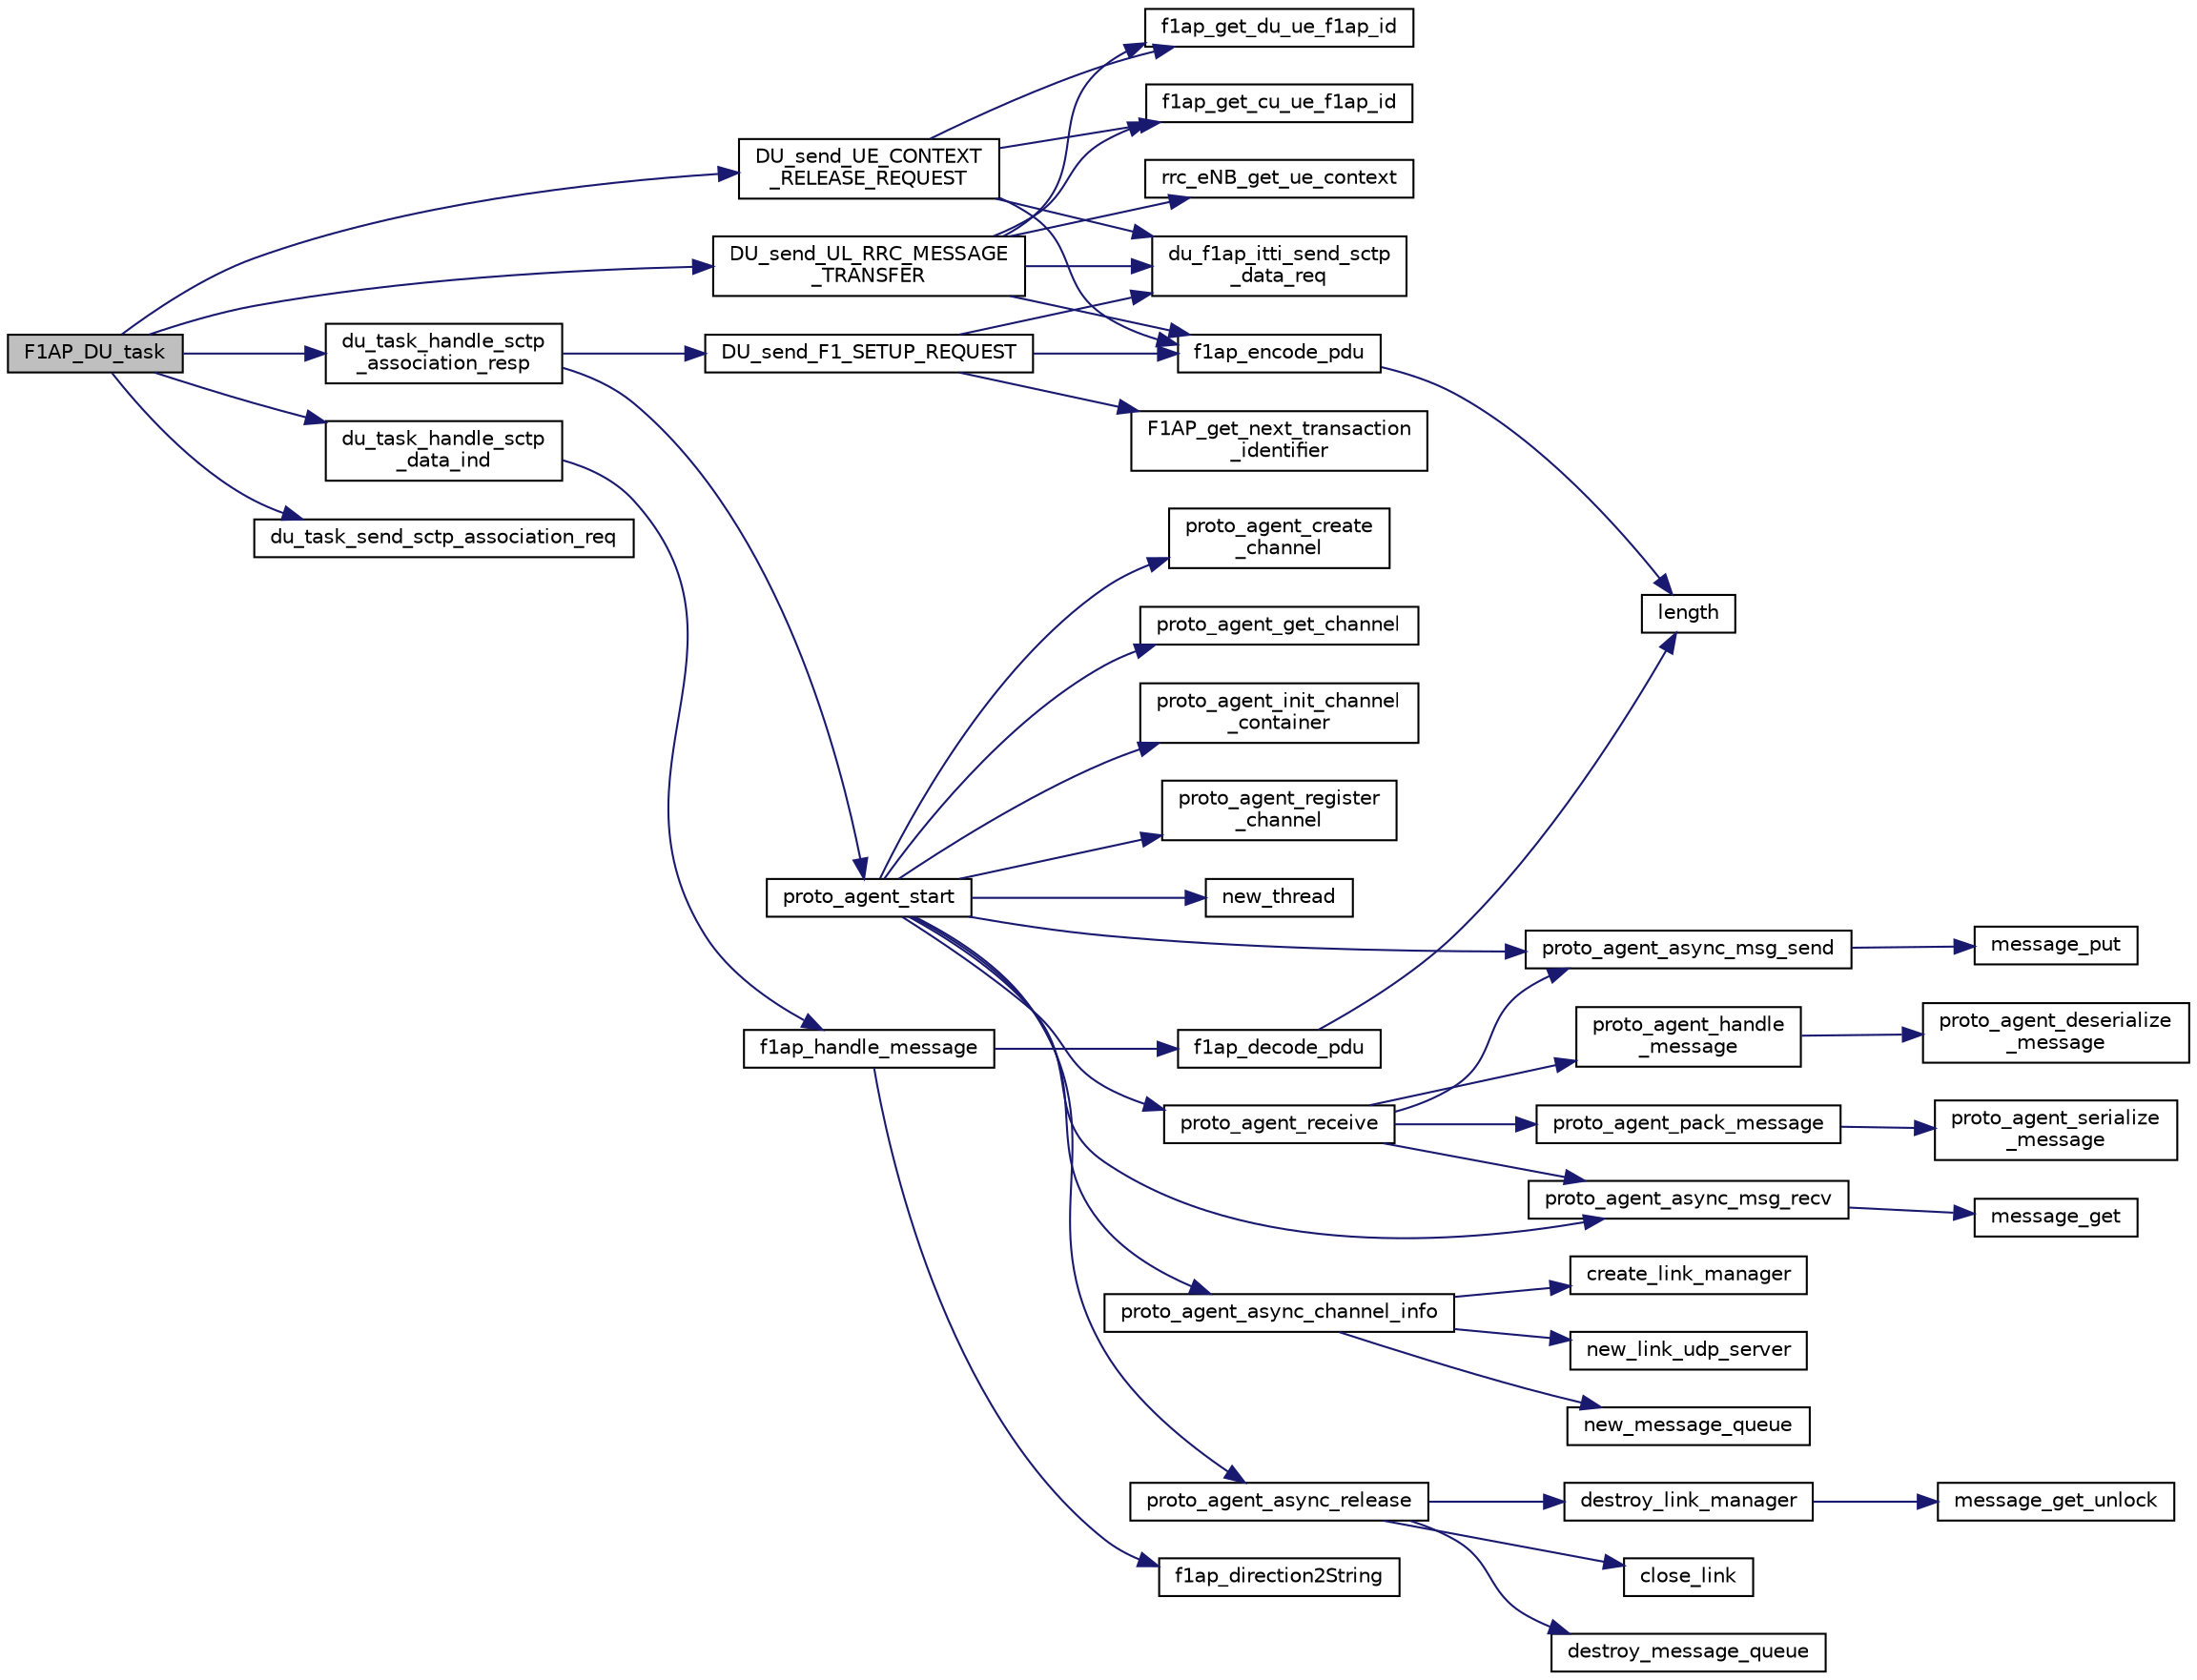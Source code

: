 digraph "F1AP_DU_task"
{
 // LATEX_PDF_SIZE
  edge [fontname="Helvetica",fontsize="10",labelfontname="Helvetica",labelfontsize="10"];
  node [fontname="Helvetica",fontsize="10",shape=record];
  rankdir="LR";
  Node1 [label="F1AP_DU_task",height=0.2,width=0.4,color="black", fillcolor="grey75", style="filled", fontcolor="black",tooltip=" "];
  Node1 -> Node2 [color="midnightblue",fontsize="10",style="solid",fontname="Helvetica"];
  Node2 [label="DU_send_UE_CONTEXT\l_RELEASE_REQUEST",height=0.2,width=0.4,color="black", fillcolor="white", style="filled",URL="$f1ap__du__ue__context__management_8c.html#a9e3edc92faca778bed9f034b42e3bab7",tooltip=" "];
  Node2 -> Node3 [color="midnightblue",fontsize="10",style="solid",fontname="Helvetica"];
  Node3 [label="du_f1ap_itti_send_sctp\l_data_req",height=0.2,width=0.4,color="black", fillcolor="white", style="filled",URL="$f1ap__itti__messaging_8c.html#aefac93d9d3cf31f8e5b39050a4ecc3a2",tooltip=" "];
  Node2 -> Node4 [color="midnightblue",fontsize="10",style="solid",fontname="Helvetica"];
  Node4 [label="f1ap_encode_pdu",height=0.2,width=0.4,color="black", fillcolor="white", style="filled",URL="$f1ap__encoder_8c.html#aeb101e0107e90201d0a11b82b3fab4b9",tooltip=" "];
  Node4 -> Node5 [color="midnightblue",fontsize="10",style="solid",fontname="Helvetica"];
  Node5 [label="length",height=0.2,width=0.4,color="black", fillcolor="white", style="filled",URL="$UTIL_2OMG_2common_8c.html#a587e0ad0d0cc2677421231a08c3a614b",tooltip="Helper function to return the length of a string."];
  Node2 -> Node6 [color="midnightblue",fontsize="10",style="solid",fontname="Helvetica"];
  Node6 [label="f1ap_get_cu_ue_f1ap_id",height=0.2,width=0.4,color="black", fillcolor="white", style="filled",URL="$f1ap__common_8c.html#a75bccc26261d06ddfc1a754245fcb759",tooltip=" "];
  Node2 -> Node7 [color="midnightblue",fontsize="10",style="solid",fontname="Helvetica"];
  Node7 [label="f1ap_get_du_ue_f1ap_id",height=0.2,width=0.4,color="black", fillcolor="white", style="filled",URL="$f1ap__common_8c.html#a72ad50876a00a31877be538133b7754c",tooltip=" "];
  Node1 -> Node8 [color="midnightblue",fontsize="10",style="solid",fontname="Helvetica"];
  Node8 [label="DU_send_UL_RRC_MESSAGE\l_TRANSFER",height=0.2,width=0.4,color="black", fillcolor="white", style="filled",URL="$f1ap__du__rrc__message__transfer_8c.html#ad800ced4af2d18bc7a9081d8fcbdeb01",tooltip=" "];
  Node8 -> Node3 [color="midnightblue",fontsize="10",style="solid",fontname="Helvetica"];
  Node8 -> Node4 [color="midnightblue",fontsize="10",style="solid",fontname="Helvetica"];
  Node8 -> Node6 [color="midnightblue",fontsize="10",style="solid",fontname="Helvetica"];
  Node8 -> Node7 [color="midnightblue",fontsize="10",style="solid",fontname="Helvetica"];
  Node8 -> Node9 [color="midnightblue",fontsize="10",style="solid",fontname="Helvetica"];
  Node9 [label="rrc_eNB_get_ue_context",height=0.2,width=0.4,color="black", fillcolor="white", style="filled",URL="$rrc__eNB__UE__context_8c.html#a746860031d13c8ab30390dc0e7685e9f",tooltip=" "];
  Node1 -> Node10 [color="midnightblue",fontsize="10",style="solid",fontname="Helvetica"];
  Node10 [label="du_task_handle_sctp\l_association_resp",height=0.2,width=0.4,color="black", fillcolor="white", style="filled",URL="$f1ap__du__task_8c.html#a98aff42bc55c422d772511bd2d27fa8c",tooltip=" "];
  Node10 -> Node11 [color="midnightblue",fontsize="10",style="solid",fontname="Helvetica"];
  Node11 [label="DU_send_F1_SETUP_REQUEST",height=0.2,width=0.4,color="black", fillcolor="white", style="filled",URL="$f1ap__du__interface__management_8c.html#a56395291dff75b2497b3674350a927aa",tooltip=" "];
  Node11 -> Node3 [color="midnightblue",fontsize="10",style="solid",fontname="Helvetica"];
  Node11 -> Node4 [color="midnightblue",fontsize="10",style="solid",fontname="Helvetica"];
  Node11 -> Node12 [color="midnightblue",fontsize="10",style="solid",fontname="Helvetica"];
  Node12 [label="F1AP_get_next_transaction\l_identifier",height=0.2,width=0.4,color="black", fillcolor="white", style="filled",URL="$f1ap__common_8c.html#ae3842d92538b1cbefb7c4fa162530283",tooltip=" "];
  Node10 -> Node13 [color="midnightblue",fontsize="10",style="solid",fontname="Helvetica"];
  Node13 [label="proto_agent_start",height=0.2,width=0.4,color="black", fillcolor="white", style="filled",URL="$proto__agent_8c.html#aa0bdfacbfc5efe4f158456312f29fca0",tooltip=" "];
  Node13 -> Node14 [color="midnightblue",fontsize="10",style="solid",fontname="Helvetica"];
  Node14 [label="new_thread",height=0.2,width=0.4,color="black", fillcolor="white", style="filled",URL="$proto__agent_8c.html#ada02ba4dcba5b72494e7ff198479764e",tooltip=" "];
  Node13 -> Node15 [color="midnightblue",fontsize="10",style="solid",fontname="Helvetica"];
  Node15 [label="proto_agent_async_channel_info",height=0.2,width=0.4,color="black", fillcolor="white", style="filled",URL="$proto__agent__async_8c.html#ab78730355035f09d50fa764d7b6285b2",tooltip=" "];
  Node15 -> Node16 [color="midnightblue",fontsize="10",style="solid",fontname="Helvetica"];
  Node16 [label="create_link_manager",height=0.2,width=0.4,color="black", fillcolor="white", style="filled",URL="$link__manager_8c.html#a53f67fc95c6f0266b894060b7aeb7fee",tooltip=" "];
  Node15 -> Node17 [color="midnightblue",fontsize="10",style="solid",fontname="Helvetica"];
  Node17 [label="new_link_udp_server",height=0.2,width=0.4,color="black", fillcolor="white", style="filled",URL="$socket__link_8c.html#ab3b1fa877f07685c5f2770ca2da47bde",tooltip=" "];
  Node15 -> Node18 [color="midnightblue",fontsize="10",style="solid",fontname="Helvetica"];
  Node18 [label="new_message_queue",height=0.2,width=0.4,color="black", fillcolor="white", style="filled",URL="$message__queue_8c.html#a2eeddd128f775cb134eedd9c38d980a9",tooltip=" "];
  Node13 -> Node19 [color="midnightblue",fontsize="10",style="solid",fontname="Helvetica"];
  Node19 [label="proto_agent_async_msg_recv",height=0.2,width=0.4,color="black", fillcolor="white", style="filled",URL="$proto__agent__async_8c.html#ab6f8b1d742306979d1d71bc55c845e97",tooltip=" "];
  Node19 -> Node20 [color="midnightblue",fontsize="10",style="solid",fontname="Helvetica"];
  Node20 [label="message_get",height=0.2,width=0.4,color="black", fillcolor="white", style="filled",URL="$message__queue_8c.html#a53bbf1c7775d063505f4ac09998940f0",tooltip=" "];
  Node13 -> Node21 [color="midnightblue",fontsize="10",style="solid",fontname="Helvetica"];
  Node21 [label="proto_agent_async_msg_send",height=0.2,width=0.4,color="black", fillcolor="white", style="filled",URL="$proto__agent__async_8c.html#a2fafdc3831d1a25ae634302070b9d1d6",tooltip=" "];
  Node21 -> Node22 [color="midnightblue",fontsize="10",style="solid",fontname="Helvetica"];
  Node22 [label="message_put",height=0.2,width=0.4,color="black", fillcolor="white", style="filled",URL="$message__queue_8c.html#ad138f3a380c5f1f5638758702314989f",tooltip=" "];
  Node13 -> Node23 [color="midnightblue",fontsize="10",style="solid",fontname="Helvetica"];
  Node23 [label="proto_agent_async_release",height=0.2,width=0.4,color="black", fillcolor="white", style="filled",URL="$proto__agent__async_8c.html#a0b626c0e3edaa5edee77c950f22ef0d0",tooltip=" "];
  Node23 -> Node24 [color="midnightblue",fontsize="10",style="solid",fontname="Helvetica"];
  Node24 [label="close_link",height=0.2,width=0.4,color="black", fillcolor="white", style="filled",URL="$socket__link_8c.html#a821153c689e616052aa6f0e78db08ba8",tooltip=" "];
  Node23 -> Node25 [color="midnightblue",fontsize="10",style="solid",fontname="Helvetica"];
  Node25 [label="destroy_link_manager",height=0.2,width=0.4,color="black", fillcolor="white", style="filled",URL="$link__manager_8c.html#a552bd62645822bf4782075f7dd446bab",tooltip=" "];
  Node25 -> Node26 [color="midnightblue",fontsize="10",style="solid",fontname="Helvetica"];
  Node26 [label="message_get_unlock",height=0.2,width=0.4,color="black", fillcolor="white", style="filled",URL="$message__queue_8c.html#ad31ff9acefcdb72b2b5842261c5ceaeb",tooltip=" "];
  Node23 -> Node27 [color="midnightblue",fontsize="10",style="solid",fontname="Helvetica"];
  Node27 [label="destroy_message_queue",height=0.2,width=0.4,color="black", fillcolor="white", style="filled",URL="$message__queue_8c.html#a0aaddf433ec6e80f37413d4383ab8e1d",tooltip=" "];
  Node13 -> Node28 [color="midnightblue",fontsize="10",style="solid",fontname="Helvetica"];
  Node28 [label="proto_agent_create\l_channel",height=0.2,width=0.4,color="black", fillcolor="white", style="filled",URL="$proto__agent__net__comm_8c.html#aab10055714606a58d4c2efa52d9527fd",tooltip=" "];
  Node13 -> Node29 [color="midnightblue",fontsize="10",style="solid",fontname="Helvetica"];
  Node29 [label="proto_agent_get_channel",height=0.2,width=0.4,color="black", fillcolor="white", style="filled",URL="$proto__agent__net__comm_8c.html#a66e8e6c6b9c0bc7585baf14dbfc0ef80",tooltip=" "];
  Node13 -> Node30 [color="midnightblue",fontsize="10",style="solid",fontname="Helvetica"];
  Node30 [label="proto_agent_init_channel\l_container",height=0.2,width=0.4,color="black", fillcolor="white", style="filled",URL="$proto__agent__net__comm_8c.html#af43d59ed1da20876e11e3d8868b5e6c9",tooltip=" "];
  Node13 -> Node31 [color="midnightblue",fontsize="10",style="solid",fontname="Helvetica"];
  Node31 [label="proto_agent_receive",height=0.2,width=0.4,color="black", fillcolor="white", style="filled",URL="$proto__agent_8c.html#aa817768df8f467395b29b2f139e07f65",tooltip=" "];
  Node31 -> Node19 [color="midnightblue",fontsize="10",style="solid",fontname="Helvetica"];
  Node31 -> Node21 [color="midnightblue",fontsize="10",style="solid",fontname="Helvetica"];
  Node31 -> Node32 [color="midnightblue",fontsize="10",style="solid",fontname="Helvetica"];
  Node32 [label="proto_agent_handle\l_message",height=0.2,width=0.4,color="black", fillcolor="white", style="filled",URL="$proto__agent__common_8h.html#ade669a1ed1403949fce060e0098511dd",tooltip=" "];
  Node32 -> Node33 [color="midnightblue",fontsize="10",style="solid",fontname="Helvetica"];
  Node33 [label="proto_agent_deserialize\l_message",height=0.2,width=0.4,color="black", fillcolor="white", style="filled",URL="$proto__agent__common_8c.html#a70d345f1b3623bb6afd7a18ce7ee24af",tooltip=" "];
  Node31 -> Node34 [color="midnightblue",fontsize="10",style="solid",fontname="Helvetica"];
  Node34 [label="proto_agent_pack_message",height=0.2,width=0.4,color="black", fillcolor="white", style="filled",URL="$proto__agent__common_8h.html#a53066a9c407063fb3740877880ce0699",tooltip=" "];
  Node34 -> Node35 [color="midnightblue",fontsize="10",style="solid",fontname="Helvetica"];
  Node35 [label="proto_agent_serialize\l_message",height=0.2,width=0.4,color="black", fillcolor="white", style="filled",URL="$proto__agent__common_8c.html#adb50bd9dc216d34704271440247688e5",tooltip=" "];
  Node13 -> Node36 [color="midnightblue",fontsize="10",style="solid",fontname="Helvetica"];
  Node36 [label="proto_agent_register\l_channel",height=0.2,width=0.4,color="black", fillcolor="white", style="filled",URL="$proto__agent__net__comm_8c.html#a5ba86da3f9da95e40bb4684b21a5976c",tooltip=" "];
  Node1 -> Node37 [color="midnightblue",fontsize="10",style="solid",fontname="Helvetica"];
  Node37 [label="du_task_handle_sctp\l_data_ind",height=0.2,width=0.4,color="black", fillcolor="white", style="filled",URL="$f1ap__du__task_8c.html#a4e1db3af176329a42b9810379c1d4187",tooltip=" "];
  Node37 -> Node38 [color="midnightblue",fontsize="10",style="solid",fontname="Helvetica"];
  Node38 [label="f1ap_handle_message",height=0.2,width=0.4,color="black", fillcolor="white", style="filled",URL="$f1ap__handlers_8c.html#acb6242c75bd5e3bdb9e144aa11bce855",tooltip=" "];
  Node38 -> Node39 [color="midnightblue",fontsize="10",style="solid",fontname="Helvetica"];
  Node39 [label="f1ap_decode_pdu",height=0.2,width=0.4,color="black", fillcolor="white", style="filled",URL="$f1ap__decoder_8c.html#a4096a7dd68f922a61cd209e11fc0cee4",tooltip=" "];
  Node39 -> Node5 [color="midnightblue",fontsize="10",style="solid",fontname="Helvetica"];
  Node38 -> Node40 [color="midnightblue",fontsize="10",style="solid",fontname="Helvetica"];
  Node40 [label="f1ap_direction2String",height=0.2,width=0.4,color="black", fillcolor="white", style="filled",URL="$f1ap__handlers_8c.html#a7dde6578b21721f881350a33b4416709",tooltip=" "];
  Node1 -> Node41 [color="midnightblue",fontsize="10",style="solid",fontname="Helvetica"];
  Node41 [label="du_task_send_sctp_association_req",height=0.2,width=0.4,color="black", fillcolor="white", style="filled",URL="$f1ap__du__task_8c.html#a07c109e8f7322d5af6084e082dcb6d08",tooltip=" "];
}
